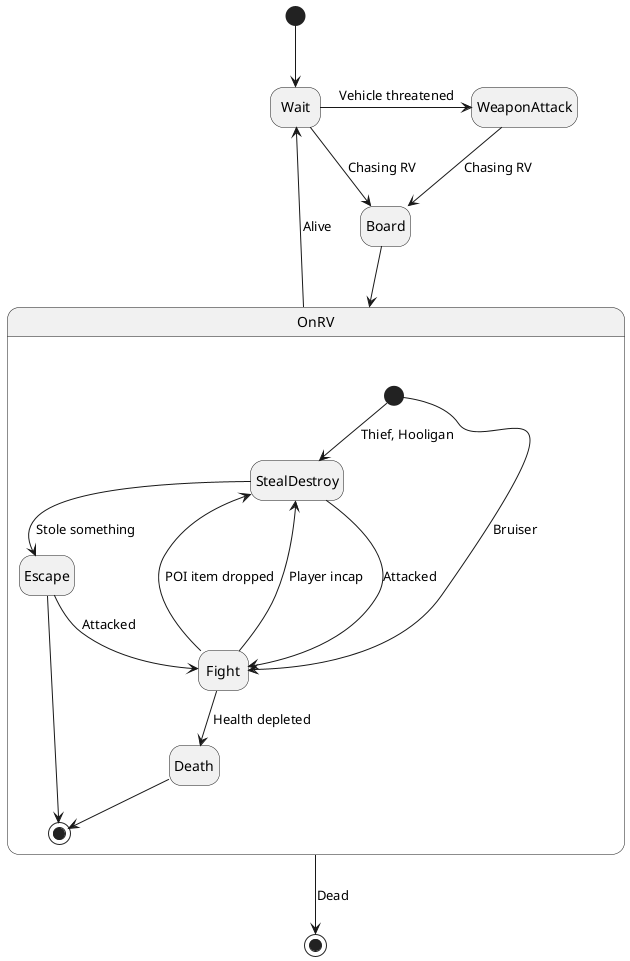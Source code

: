 ﻿@startuml
hide empty description
'' Mook AI state diagram

[*] --> Wait
Wait -> WeaponAttack : Vehicle threatened
Wait --> Board : Chasing RV
WeaponAttack --> Board : Chasing RV
Board --> OnRV

state OnRV{
	[*] --> StealDestroy : Thief, Hooligan
	[*] --> Fight : Bruiser

	StealDestroy -> Fight : Attacked
	Fight -> StealDestroy : POI item dropped
	Fight -> StealDestroy : Player incap

	StealDestroy --> Escape : Stole something
	Escape --> Fight : Attacked

	Fight --> Death : Health depleted
	Escape --> [*]
	Death --> [*]
}

OnRV --> Wait : Alive
OnRV --> [*] : Dead

@enduml